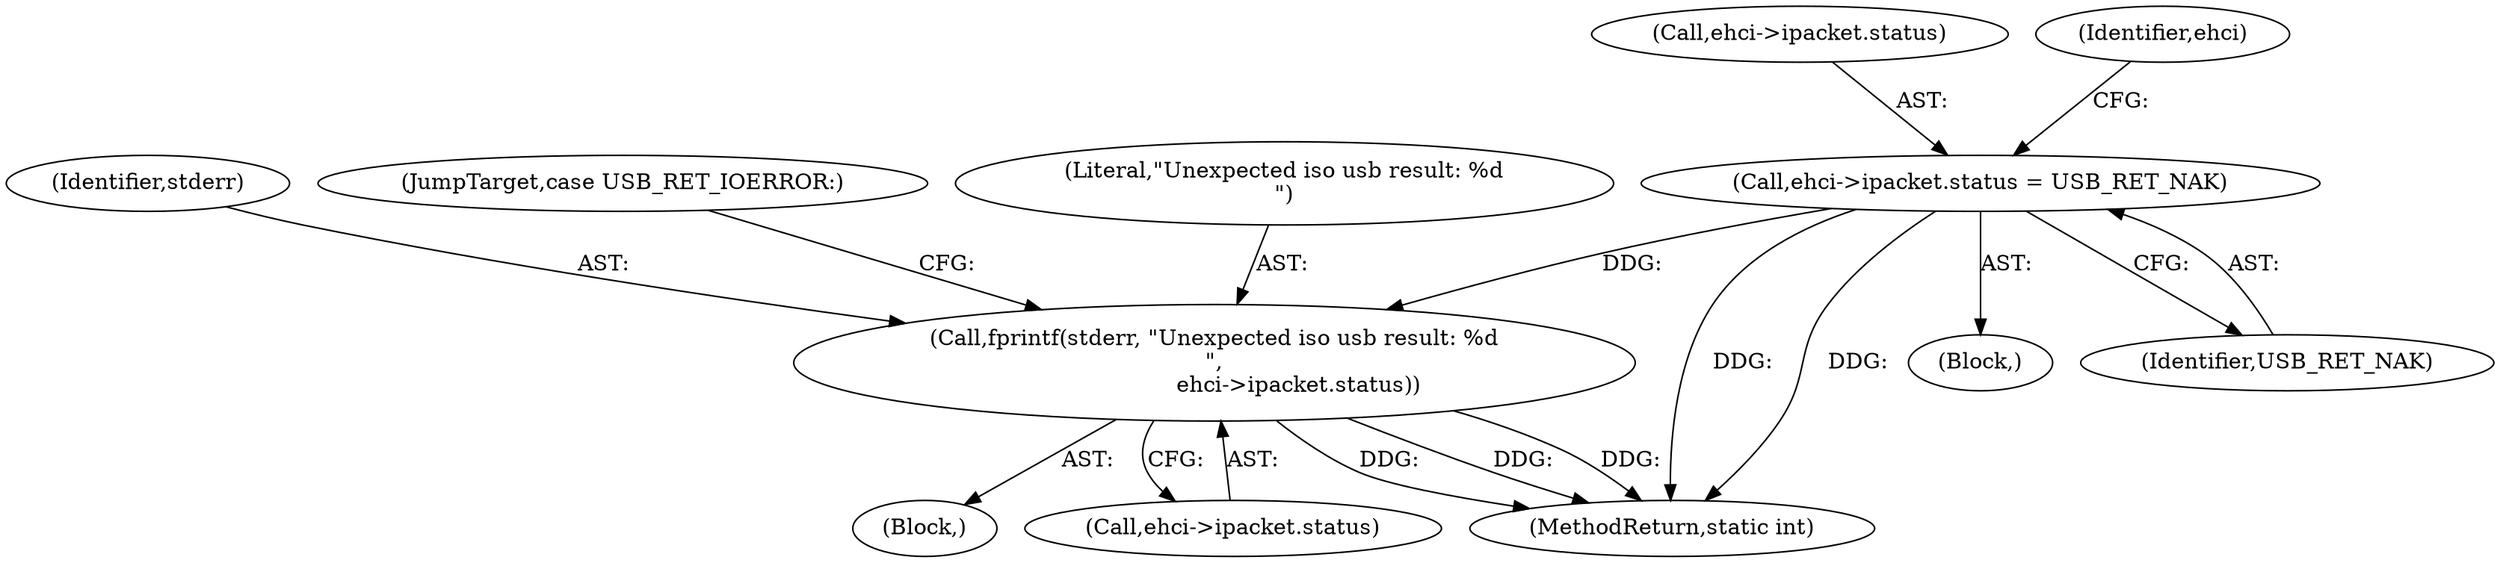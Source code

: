 digraph "0_qemu_156a2e4dbffa85997636a7a39ef12da6f1b40254@pointer" {
"1000394" [label="(Call,ehci->ipacket.status = USB_RET_NAK)"];
"1000423" [label="(Call,fprintf(stderr, \"Unexpected iso usb result: %d\n\",\n                        ehci->ipacket.status))"];
"1000395" [label="(Call,ehci->ipacket.status)"];
"1000400" [label="(Identifier,USB_RET_NAK)"];
"1000423" [label="(Call,fprintf(stderr, \"Unexpected iso usb result: %d\n\",\n                        ehci->ipacket.status))"];
"1000404" [label="(Identifier,ehci)"];
"1000523" [label="(MethodReturn,static int)"];
"1000419" [label="(Block,)"];
"1000426" [label="(Call,ehci->ipacket.status)"];
"1000424" [label="(Identifier,stderr)"];
"1000391" [label="(Block,)"];
"1000431" [label="(JumpTarget,case USB_RET_IOERROR:)"];
"1000425" [label="(Literal,\"Unexpected iso usb result: %d\n\")"];
"1000394" [label="(Call,ehci->ipacket.status = USB_RET_NAK)"];
"1000394" -> "1000391"  [label="AST: "];
"1000394" -> "1000400"  [label="CFG: "];
"1000395" -> "1000394"  [label="AST: "];
"1000400" -> "1000394"  [label="AST: "];
"1000404" -> "1000394"  [label="CFG: "];
"1000394" -> "1000523"  [label="DDG: "];
"1000394" -> "1000523"  [label="DDG: "];
"1000394" -> "1000423"  [label="DDG: "];
"1000423" -> "1000419"  [label="AST: "];
"1000423" -> "1000426"  [label="CFG: "];
"1000424" -> "1000423"  [label="AST: "];
"1000425" -> "1000423"  [label="AST: "];
"1000426" -> "1000423"  [label="AST: "];
"1000431" -> "1000423"  [label="CFG: "];
"1000423" -> "1000523"  [label="DDG: "];
"1000423" -> "1000523"  [label="DDG: "];
"1000423" -> "1000523"  [label="DDG: "];
}
